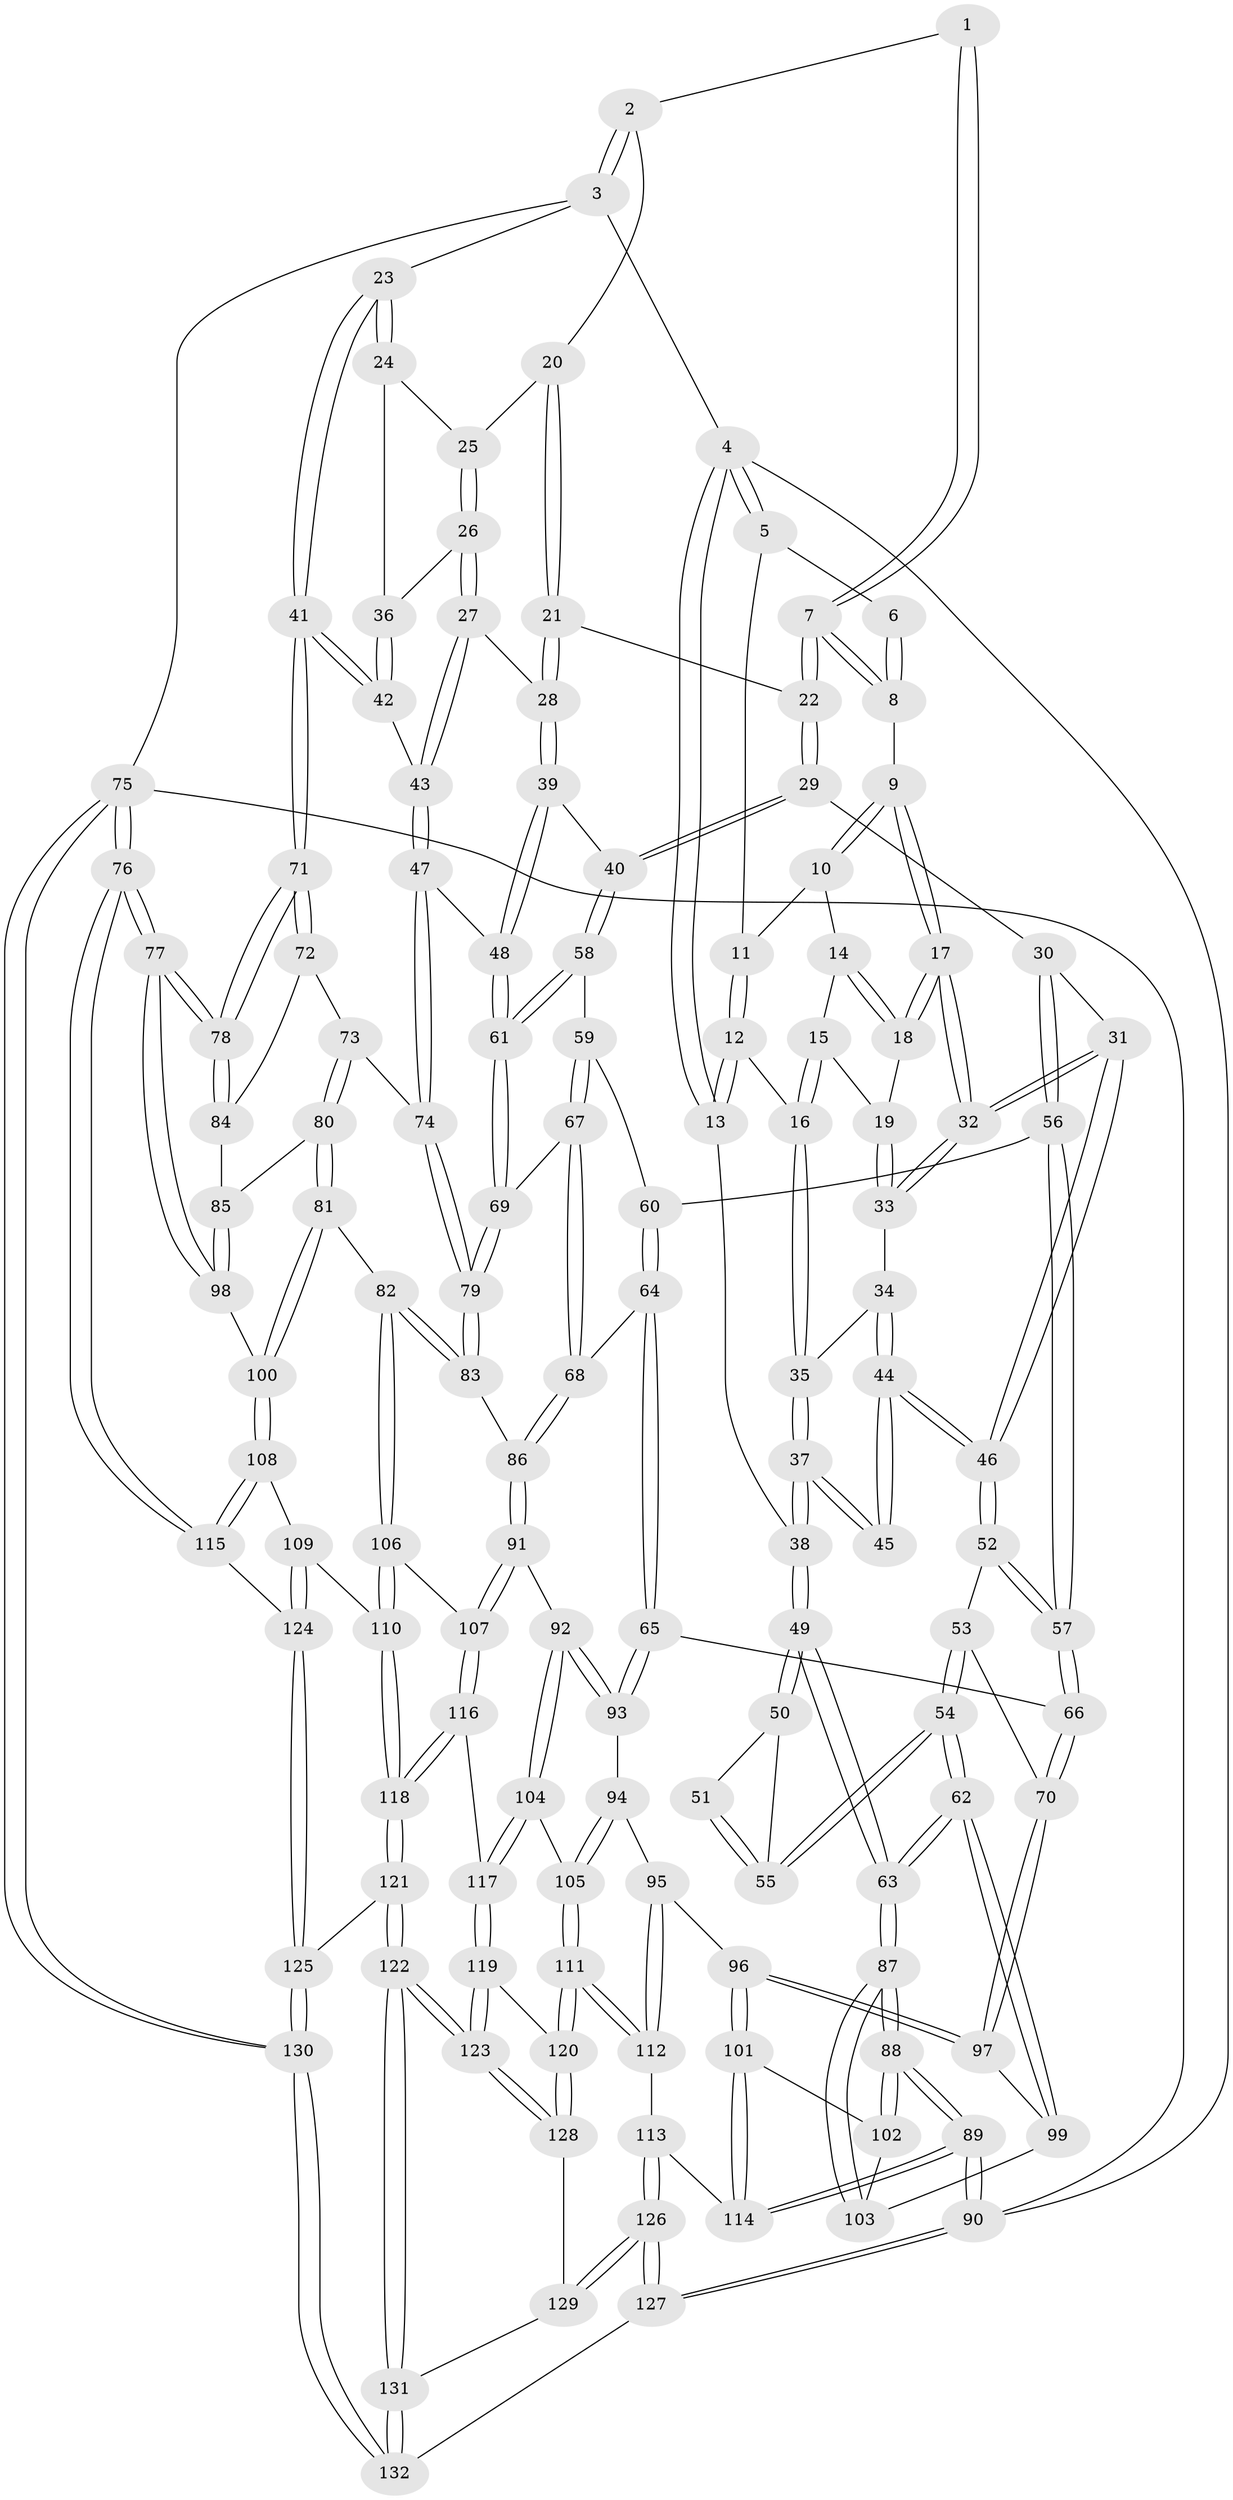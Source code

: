 // coarse degree distribution, {3: 0.07317073170731707, 5: 0.4268292682926829, 6: 0.08536585365853659, 4: 0.4024390243902439, 1: 0.012195121951219513}
// Generated by graph-tools (version 1.1) at 2025/52/02/27/25 19:52:38]
// undirected, 132 vertices, 327 edges
graph export_dot {
graph [start="1"]
  node [color=gray90,style=filled];
  1 [pos="+0.7323520444550397+0"];
  2 [pos="+1+0"];
  3 [pos="+1+0"];
  4 [pos="+0+0"];
  5 [pos="+0.22322963901051726+0"];
  6 [pos="+0.47496251178866966+0"];
  7 [pos="+0.6004209819945178+0.12703672141091835"];
  8 [pos="+0.5102450387097612+0.0784676054195477"];
  9 [pos="+0.4211247327011835+0.10832233653900816"];
  10 [pos="+0.27606282603628773+0"];
  11 [pos="+0.22771071806237408+0"];
  12 [pos="+0.11513990650906519+0.13444965748656387"];
  13 [pos="+0+0"];
  14 [pos="+0.2576275955884195+0.054159977437130115"];
  15 [pos="+0.22482226530574645+0.09572445588987416"];
  16 [pos="+0.12803608115637966+0.16617225717901893"];
  17 [pos="+0.3794723471240778+0.21030275483461475"];
  18 [pos="+0.29708647095623514+0.1423743389535255"];
  19 [pos="+0.24124697512754326+0.17834096502612662"];
  20 [pos="+0.7533925545627272+0.10944041451849172"];
  21 [pos="+0.6606449449802859+0.14485126359351916"];
  22 [pos="+0.6039997839866195+0.13295921742466316"];
  23 [pos="+1+0"];
  24 [pos="+0.8776322783831204+0.16323082535591202"];
  25 [pos="+0.7562134782900429+0.11278151878105985"];
  26 [pos="+0.8161750927901852+0.23724574134208093"];
  27 [pos="+0.7736181051582943+0.2672128180470869"];
  28 [pos="+0.7346465736035831+0.2812619414182434"];
  29 [pos="+0.5397817326518387+0.2733508300405382"];
  30 [pos="+0.4115590258360586+0.28533183958762165"];
  31 [pos="+0.3875192470047994+0.26317480851630337"];
  32 [pos="+0.3809771728212415+0.2461741323896468"];
  33 [pos="+0.2230623322316413+0.212234496183978"];
  34 [pos="+0.17569404217618803+0.22830740103884667"];
  35 [pos="+0.12616527999697058+0.18340486129117772"];
  36 [pos="+0.8318082913551288+0.23605231989960623"];
  37 [pos="+0+0.2646740133273007"];
  38 [pos="+0+0.27845026014277224"];
  39 [pos="+0.7285429304840574+0.2923136029598857"];
  40 [pos="+0.5795409897445345+0.3189250718157537"];
  41 [pos="+1+0.15587670628575326"];
  42 [pos="+0.9086230360063474+0.28958555308930617"];
  43 [pos="+0.8731507108968924+0.38780165018124113"];
  44 [pos="+0.18829684434543104+0.3250010709130976"];
  45 [pos="+0.11818210876741911+0.3435703915244331"];
  46 [pos="+0.21274596831879994+0.34491595240415684"];
  47 [pos="+0.8724189138271171+0.3937931606101498"];
  48 [pos="+0.7420333003848981+0.3705593494474135"];
  49 [pos="+0+0.528808360093328"];
  50 [pos="+0.06013905076709676+0.40176836226806323"];
  51 [pos="+0.10801061921150251+0.3705801333764339"];
  52 [pos="+0.21561221082408683+0.3570409484756683"];
  53 [pos="+0.21316426069329616+0.3990988872547072"];
  54 [pos="+0.12522532916856707+0.504049983365793"];
  55 [pos="+0.11327934982520091+0.4241464236354672"];
  56 [pos="+0.4046315115815907+0.3667440281191963"];
  57 [pos="+0.384339772085513+0.4251399988467482"];
  58 [pos="+0.5853436172890624+0.35837766778156044"];
  59 [pos="+0.5735422159278463+0.3947253682343568"];
  60 [pos="+0.5289547348924134+0.4202617636757939"];
  61 [pos="+0.7130369015428454+0.41966558959729533"];
  62 [pos="+0.1106023098455544+0.5374499689476344"];
  63 [pos="+0+0.6850275556191673"];
  64 [pos="+0.48927691455466604+0.49347476699854426"];
  65 [pos="+0.46282313244989975+0.5086085632515391"];
  66 [pos="+0.3824231604396488+0.4529079009432801"];
  67 [pos="+0.5836668336479793+0.42005790004959737"];
  68 [pos="+0.6108209955248017+0.5021113621656403"];
  69 [pos="+0.7131420540539146+0.4430983562915355"];
  70 [pos="+0.31085017836122664+0.5067297734524707"];
  71 [pos="+1+0.30344818497868215"];
  72 [pos="+0.8947766365481888+0.4181349852745723"];
  73 [pos="+0.8847892799251519+0.4106938936628355"];
  74 [pos="+0.8747563912696796+0.3990957411356078"];
  75 [pos="+1+1"];
  76 [pos="+1+0.7310779289088719"];
  77 [pos="+1+0.6313544293002895"];
  78 [pos="+1+0.440742462573903"];
  79 [pos="+0.7161977045246603+0.5063695132295741"];
  80 [pos="+0.7941452670880178+0.5350709204834457"];
  81 [pos="+0.7629844041600775+0.5473358583227467"];
  82 [pos="+0.7272258011646193+0.5501857008177354"];
  83 [pos="+0.709945256919985+0.5367814377141537"];
  84 [pos="+0.9219072640434594+0.48065570982080585"];
  85 [pos="+0.9168660990904308+0.5238171036356922"];
  86 [pos="+0.6563030420841264+0.5450807626654407"];
  87 [pos="+0+0.7501668961326734"];
  88 [pos="+0+0.7948928098032739"];
  89 [pos="+0+0.957340084910701"];
  90 [pos="+0+1"];
  91 [pos="+0.6000573747549708+0.6029600340673449"];
  92 [pos="+0.5494833596502459+0.619731362782972"];
  93 [pos="+0.46998868988590153+0.553974616859389"];
  94 [pos="+0.4167207030231376+0.6037688129879805"];
  95 [pos="+0.3859317655543706+0.6164483676610968"];
  96 [pos="+0.3368817221828757+0.6071632498597291"];
  97 [pos="+0.29402778021037673+0.5418874914022739"];
  98 [pos="+0.9366706032544743+0.5703316199834275"];
  99 [pos="+0.2533377618519189+0.5534589248229929"];
  100 [pos="+0.8984834645867615+0.621538107694918"];
  101 [pos="+0.3026521762912354+0.7043895989542984"];
  102 [pos="+0.24828976429279706+0.6763889270045511"];
  103 [pos="+0.2356410636341035+0.6310885628756441"];
  104 [pos="+0.5105942242942951+0.70206554998288"];
  105 [pos="+0.5029792212787988+0.7082382174405933"];
  106 [pos="+0.7632350112221362+0.6827386948816285"];
  107 [pos="+0.6427307818482065+0.6931305253485618"];
  108 [pos="+0.8799709363486522+0.6991768119463414"];
  109 [pos="+0.8003696087018486+0.7247229009562951"];
  110 [pos="+0.7929213384931412+0.7243227650104207"];
  111 [pos="+0.45572109866757693+0.7672193284762598"];
  112 [pos="+0.4359263974652725+0.7623732514535249"];
  113 [pos="+0.33428463222931387+0.7695651959522324"];
  114 [pos="+0.3179983614062776+0.7610952872297474"];
  115 [pos="+1+0.7672356032470107"];
  116 [pos="+0.6244219428845122+0.7430639175949626"];
  117 [pos="+0.6242029606200432+0.7431932971400314"];
  118 [pos="+0.7444162890160001+0.7837481935593156"];
  119 [pos="+0.6110368253552096+0.7831486520177037"];
  120 [pos="+0.46077259026124917+0.7773024361497861"];
  121 [pos="+0.7307266836885723+0.8326250583622389"];
  122 [pos="+0.632221606061877+0.9264963584912956"];
  123 [pos="+0.623492047393771+0.9167770977968392"];
  124 [pos="+0.897201172086129+0.896493372018966"];
  125 [pos="+0.8844593768592234+0.9346661552340557"];
  126 [pos="+0.32505513342021713+1"];
  127 [pos="+0.21835506852556852+1"];
  128 [pos="+0.4797409926516283+0.8376771864540883"];
  129 [pos="+0.41509349039848303+0.9317897533319259"];
  130 [pos="+0.905863557337532+1"];
  131 [pos="+0.6371756746816725+0.9837467899084369"];
  132 [pos="+0.6758959485015045+1"];
  1 -- 2;
  1 -- 7;
  1 -- 7;
  2 -- 3;
  2 -- 3;
  2 -- 20;
  3 -- 4;
  3 -- 23;
  3 -- 75;
  4 -- 5;
  4 -- 5;
  4 -- 13;
  4 -- 13;
  4 -- 90;
  5 -- 6;
  5 -- 11;
  6 -- 8;
  6 -- 8;
  7 -- 8;
  7 -- 8;
  7 -- 22;
  7 -- 22;
  8 -- 9;
  9 -- 10;
  9 -- 10;
  9 -- 17;
  9 -- 17;
  10 -- 11;
  10 -- 14;
  11 -- 12;
  11 -- 12;
  12 -- 13;
  12 -- 13;
  12 -- 16;
  13 -- 38;
  14 -- 15;
  14 -- 18;
  14 -- 18;
  15 -- 16;
  15 -- 16;
  15 -- 19;
  16 -- 35;
  16 -- 35;
  17 -- 18;
  17 -- 18;
  17 -- 32;
  17 -- 32;
  18 -- 19;
  19 -- 33;
  19 -- 33;
  20 -- 21;
  20 -- 21;
  20 -- 25;
  21 -- 22;
  21 -- 28;
  21 -- 28;
  22 -- 29;
  22 -- 29;
  23 -- 24;
  23 -- 24;
  23 -- 41;
  23 -- 41;
  24 -- 25;
  24 -- 36;
  25 -- 26;
  25 -- 26;
  26 -- 27;
  26 -- 27;
  26 -- 36;
  27 -- 28;
  27 -- 43;
  27 -- 43;
  28 -- 39;
  28 -- 39;
  29 -- 30;
  29 -- 40;
  29 -- 40;
  30 -- 31;
  30 -- 56;
  30 -- 56;
  31 -- 32;
  31 -- 32;
  31 -- 46;
  31 -- 46;
  32 -- 33;
  32 -- 33;
  33 -- 34;
  34 -- 35;
  34 -- 44;
  34 -- 44;
  35 -- 37;
  35 -- 37;
  36 -- 42;
  36 -- 42;
  37 -- 38;
  37 -- 38;
  37 -- 45;
  37 -- 45;
  38 -- 49;
  38 -- 49;
  39 -- 40;
  39 -- 48;
  39 -- 48;
  40 -- 58;
  40 -- 58;
  41 -- 42;
  41 -- 42;
  41 -- 71;
  41 -- 71;
  42 -- 43;
  43 -- 47;
  43 -- 47;
  44 -- 45;
  44 -- 45;
  44 -- 46;
  44 -- 46;
  46 -- 52;
  46 -- 52;
  47 -- 48;
  47 -- 74;
  47 -- 74;
  48 -- 61;
  48 -- 61;
  49 -- 50;
  49 -- 50;
  49 -- 63;
  49 -- 63;
  50 -- 51;
  50 -- 55;
  51 -- 55;
  51 -- 55;
  52 -- 53;
  52 -- 57;
  52 -- 57;
  53 -- 54;
  53 -- 54;
  53 -- 70;
  54 -- 55;
  54 -- 55;
  54 -- 62;
  54 -- 62;
  56 -- 57;
  56 -- 57;
  56 -- 60;
  57 -- 66;
  57 -- 66;
  58 -- 59;
  58 -- 61;
  58 -- 61;
  59 -- 60;
  59 -- 67;
  59 -- 67;
  60 -- 64;
  60 -- 64;
  61 -- 69;
  61 -- 69;
  62 -- 63;
  62 -- 63;
  62 -- 99;
  62 -- 99;
  63 -- 87;
  63 -- 87;
  64 -- 65;
  64 -- 65;
  64 -- 68;
  65 -- 66;
  65 -- 93;
  65 -- 93;
  66 -- 70;
  66 -- 70;
  67 -- 68;
  67 -- 68;
  67 -- 69;
  68 -- 86;
  68 -- 86;
  69 -- 79;
  69 -- 79;
  70 -- 97;
  70 -- 97;
  71 -- 72;
  71 -- 72;
  71 -- 78;
  71 -- 78;
  72 -- 73;
  72 -- 84;
  73 -- 74;
  73 -- 80;
  73 -- 80;
  74 -- 79;
  74 -- 79;
  75 -- 76;
  75 -- 76;
  75 -- 130;
  75 -- 130;
  75 -- 90;
  76 -- 77;
  76 -- 77;
  76 -- 115;
  76 -- 115;
  77 -- 78;
  77 -- 78;
  77 -- 98;
  77 -- 98;
  78 -- 84;
  78 -- 84;
  79 -- 83;
  79 -- 83;
  80 -- 81;
  80 -- 81;
  80 -- 85;
  81 -- 82;
  81 -- 100;
  81 -- 100;
  82 -- 83;
  82 -- 83;
  82 -- 106;
  82 -- 106;
  83 -- 86;
  84 -- 85;
  85 -- 98;
  85 -- 98;
  86 -- 91;
  86 -- 91;
  87 -- 88;
  87 -- 88;
  87 -- 103;
  87 -- 103;
  88 -- 89;
  88 -- 89;
  88 -- 102;
  88 -- 102;
  89 -- 90;
  89 -- 90;
  89 -- 114;
  89 -- 114;
  90 -- 127;
  90 -- 127;
  91 -- 92;
  91 -- 107;
  91 -- 107;
  92 -- 93;
  92 -- 93;
  92 -- 104;
  92 -- 104;
  93 -- 94;
  94 -- 95;
  94 -- 105;
  94 -- 105;
  95 -- 96;
  95 -- 112;
  95 -- 112;
  96 -- 97;
  96 -- 97;
  96 -- 101;
  96 -- 101;
  97 -- 99;
  98 -- 100;
  99 -- 103;
  100 -- 108;
  100 -- 108;
  101 -- 102;
  101 -- 114;
  101 -- 114;
  102 -- 103;
  104 -- 105;
  104 -- 117;
  104 -- 117;
  105 -- 111;
  105 -- 111;
  106 -- 107;
  106 -- 110;
  106 -- 110;
  107 -- 116;
  107 -- 116;
  108 -- 109;
  108 -- 115;
  108 -- 115;
  109 -- 110;
  109 -- 124;
  109 -- 124;
  110 -- 118;
  110 -- 118;
  111 -- 112;
  111 -- 112;
  111 -- 120;
  111 -- 120;
  112 -- 113;
  113 -- 114;
  113 -- 126;
  113 -- 126;
  115 -- 124;
  116 -- 117;
  116 -- 118;
  116 -- 118;
  117 -- 119;
  117 -- 119;
  118 -- 121;
  118 -- 121;
  119 -- 120;
  119 -- 123;
  119 -- 123;
  120 -- 128;
  120 -- 128;
  121 -- 122;
  121 -- 122;
  121 -- 125;
  122 -- 123;
  122 -- 123;
  122 -- 131;
  122 -- 131;
  123 -- 128;
  123 -- 128;
  124 -- 125;
  124 -- 125;
  125 -- 130;
  125 -- 130;
  126 -- 127;
  126 -- 127;
  126 -- 129;
  126 -- 129;
  127 -- 132;
  128 -- 129;
  129 -- 131;
  130 -- 132;
  130 -- 132;
  131 -- 132;
  131 -- 132;
}
